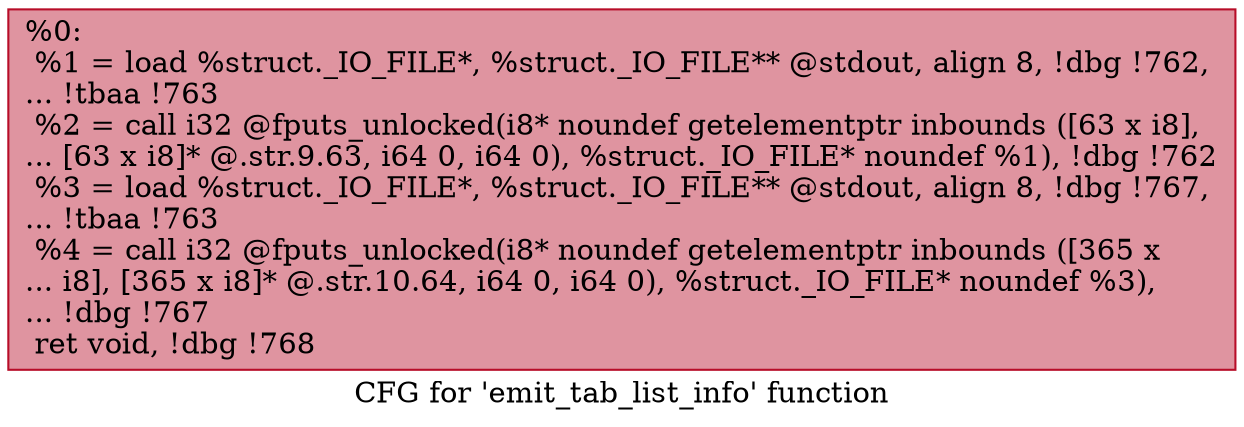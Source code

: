 digraph "CFG for 'emit_tab_list_info' function" {
	label="CFG for 'emit_tab_list_info' function";

	Node0x118f9b0 [shape=record,color="#b70d28ff", style=filled, fillcolor="#b70d2870",label="{%0:\l  %1 = load %struct._IO_FILE*, %struct._IO_FILE** @stdout, align 8, !dbg !762,\l... !tbaa !763\l  %2 = call i32 @fputs_unlocked(i8* noundef getelementptr inbounds ([63 x i8],\l... [63 x i8]* @.str.9.63, i64 0, i64 0), %struct._IO_FILE* noundef %1), !dbg !762\l  %3 = load %struct._IO_FILE*, %struct._IO_FILE** @stdout, align 8, !dbg !767,\l... !tbaa !763\l  %4 = call i32 @fputs_unlocked(i8* noundef getelementptr inbounds ([365 x\l... i8], [365 x i8]* @.str.10.64, i64 0, i64 0), %struct._IO_FILE* noundef %3),\l... !dbg !767\l  ret void, !dbg !768\l}"];
}
